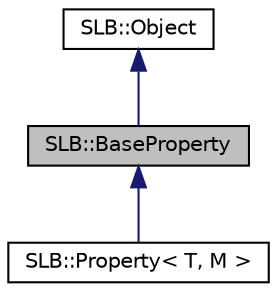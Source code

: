 digraph "SLB::BaseProperty"
{
  edge [fontname="Helvetica",fontsize="10",labelfontname="Helvetica",labelfontsize="10"];
  node [fontname="Helvetica",fontsize="10",shape=record];
  Node1 [label="SLB::BaseProperty",height=0.2,width=0.4,color="black", fillcolor="grey75", style="filled", fontcolor="black"];
  Node2 -> Node1 [dir="back",color="midnightblue",fontsize="10",style="solid"];
  Node2 [label="SLB::Object",height=0.2,width=0.4,color="black", fillcolor="white", style="filled",URL="$classSLB_1_1Object.html"];
  Node1 -> Node3 [dir="back",color="midnightblue",fontsize="10",style="solid"];
  Node3 [label="SLB::Property\< T, M \>",height=0.2,width=0.4,color="black", fillcolor="white", style="filled",URL="$classSLB_1_1Property.html"];
}
